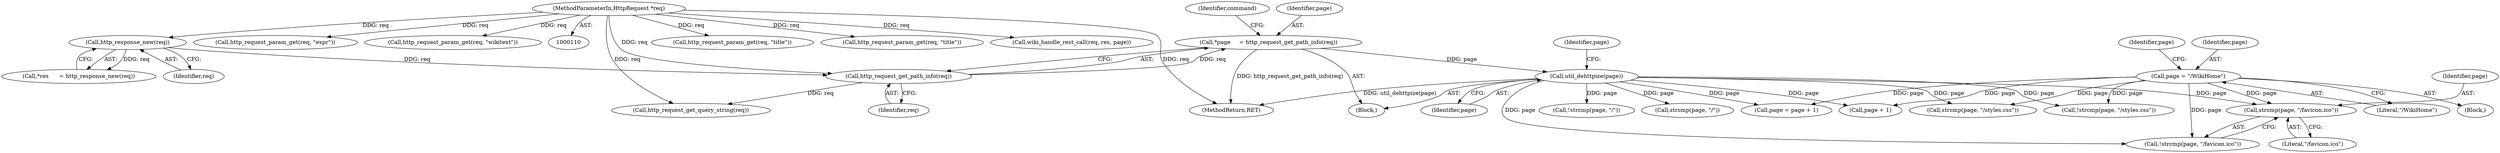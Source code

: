 digraph "0_didiwiki_5e5c796617e1712905dc5462b94bd5e6c08d15ea@pointer" {
"1000171" [label="(Call,strcmp(page, \"/favicon.ico\"))"];
"1000149" [label="(Call,page = \"/WikiHome\")"];
"1000132" [label="(Call,util_dehttpize(page))"];
"1000119" [label="(Call,*page     = http_request_get_path_info(req))"];
"1000121" [label="(Call,http_request_get_path_info(req))"];
"1000116" [label="(Call,http_response_new(req))"];
"1000111" [label="(MethodParameterIn,HttpRequest *req)"];
"1000292" [label="(Call,http_request_param_get(req, \"title\"))"];
"1000188" [label="(Call,page + 1)"];
"1000170" [label="(Call,!strcmp(page, \"/favicon.ico\"))"];
"1000112" [label="(Block,)"];
"1000116" [label="(Call,http_response_new(req))"];
"1000136" [label="(Call,strcmp(page, \"/\"))"];
"1000151" [label="(Literal,\"/WikiHome\")"];
"1000155" [label="(Identifier,page)"];
"1000121" [label="(Call,http_request_get_path_info(req))"];
"1000126" [label="(Call,http_request_get_query_string(req))"];
"1000114" [label="(Call,*res      = http_response_new(req))"];
"1000125" [label="(Identifier,command)"];
"1000186" [label="(Call,page = page + 1)"];
"1000285" [label="(Call,http_request_param_get(req, \"title\"))"];
"1000223" [label="(Call,wiki_handle_rest_call(req, res, page))"];
"1000133" [label="(Identifier,page)"];
"1000137" [label="(Identifier,page)"];
"1000119" [label="(Call,*page     = http_request_get_path_info(req))"];
"1000117" [label="(Identifier,req)"];
"1000363" [label="(MethodReturn,RET)"];
"1000135" [label="(Call,!strcmp(page, \"/\"))"];
"1000111" [label="(MethodParameterIn,HttpRequest *req)"];
"1000172" [label="(Identifier,page)"];
"1000271" [label="(Call,http_request_param_get(req, \"expr\"))"];
"1000171" [label="(Call,strcmp(page, \"/favicon.ico\"))"];
"1000120" [label="(Identifier,page)"];
"1000173" [label="(Literal,\"/favicon.ico\")"];
"1000139" [label="(Block,)"];
"1000150" [label="(Identifier,page)"];
"1000122" [label="(Identifier,req)"];
"1000305" [label="(Call,http_request_param_get(req, \"wikitext\"))"];
"1000132" [label="(Call,util_dehttpize(page))"];
"1000153" [label="(Call,!strcmp(page, \"/styles.css\"))"];
"1000149" [label="(Call,page = \"/WikiHome\")"];
"1000154" [label="(Call,strcmp(page, \"/styles.css\"))"];
"1000171" -> "1000170"  [label="AST: "];
"1000171" -> "1000173"  [label="CFG: "];
"1000172" -> "1000171"  [label="AST: "];
"1000173" -> "1000171"  [label="AST: "];
"1000170" -> "1000171"  [label="CFG: "];
"1000149" -> "1000171"  [label="DDG: page"];
"1000132" -> "1000171"  [label="DDG: page"];
"1000149" -> "1000139"  [label="AST: "];
"1000149" -> "1000151"  [label="CFG: "];
"1000150" -> "1000149"  [label="AST: "];
"1000151" -> "1000149"  [label="AST: "];
"1000155" -> "1000149"  [label="CFG: "];
"1000149" -> "1000153"  [label="DDG: page"];
"1000149" -> "1000154"  [label="DDG: page"];
"1000149" -> "1000170"  [label="DDG: page"];
"1000149" -> "1000186"  [label="DDG: page"];
"1000149" -> "1000188"  [label="DDG: page"];
"1000132" -> "1000112"  [label="AST: "];
"1000132" -> "1000133"  [label="CFG: "];
"1000133" -> "1000132"  [label="AST: "];
"1000137" -> "1000132"  [label="CFG: "];
"1000132" -> "1000363"  [label="DDG: util_dehttpize(page)"];
"1000119" -> "1000132"  [label="DDG: page"];
"1000132" -> "1000135"  [label="DDG: page"];
"1000132" -> "1000136"  [label="DDG: page"];
"1000132" -> "1000153"  [label="DDG: page"];
"1000132" -> "1000154"  [label="DDG: page"];
"1000132" -> "1000170"  [label="DDG: page"];
"1000132" -> "1000186"  [label="DDG: page"];
"1000132" -> "1000188"  [label="DDG: page"];
"1000119" -> "1000112"  [label="AST: "];
"1000119" -> "1000121"  [label="CFG: "];
"1000120" -> "1000119"  [label="AST: "];
"1000121" -> "1000119"  [label="AST: "];
"1000125" -> "1000119"  [label="CFG: "];
"1000119" -> "1000363"  [label="DDG: http_request_get_path_info(req)"];
"1000121" -> "1000119"  [label="DDG: req"];
"1000121" -> "1000122"  [label="CFG: "];
"1000122" -> "1000121"  [label="AST: "];
"1000116" -> "1000121"  [label="DDG: req"];
"1000111" -> "1000121"  [label="DDG: req"];
"1000121" -> "1000126"  [label="DDG: req"];
"1000116" -> "1000114"  [label="AST: "];
"1000116" -> "1000117"  [label="CFG: "];
"1000117" -> "1000116"  [label="AST: "];
"1000114" -> "1000116"  [label="CFG: "];
"1000116" -> "1000114"  [label="DDG: req"];
"1000111" -> "1000116"  [label="DDG: req"];
"1000111" -> "1000110"  [label="AST: "];
"1000111" -> "1000363"  [label="DDG: req"];
"1000111" -> "1000126"  [label="DDG: req"];
"1000111" -> "1000223"  [label="DDG: req"];
"1000111" -> "1000271"  [label="DDG: req"];
"1000111" -> "1000285"  [label="DDG: req"];
"1000111" -> "1000292"  [label="DDG: req"];
"1000111" -> "1000305"  [label="DDG: req"];
}
